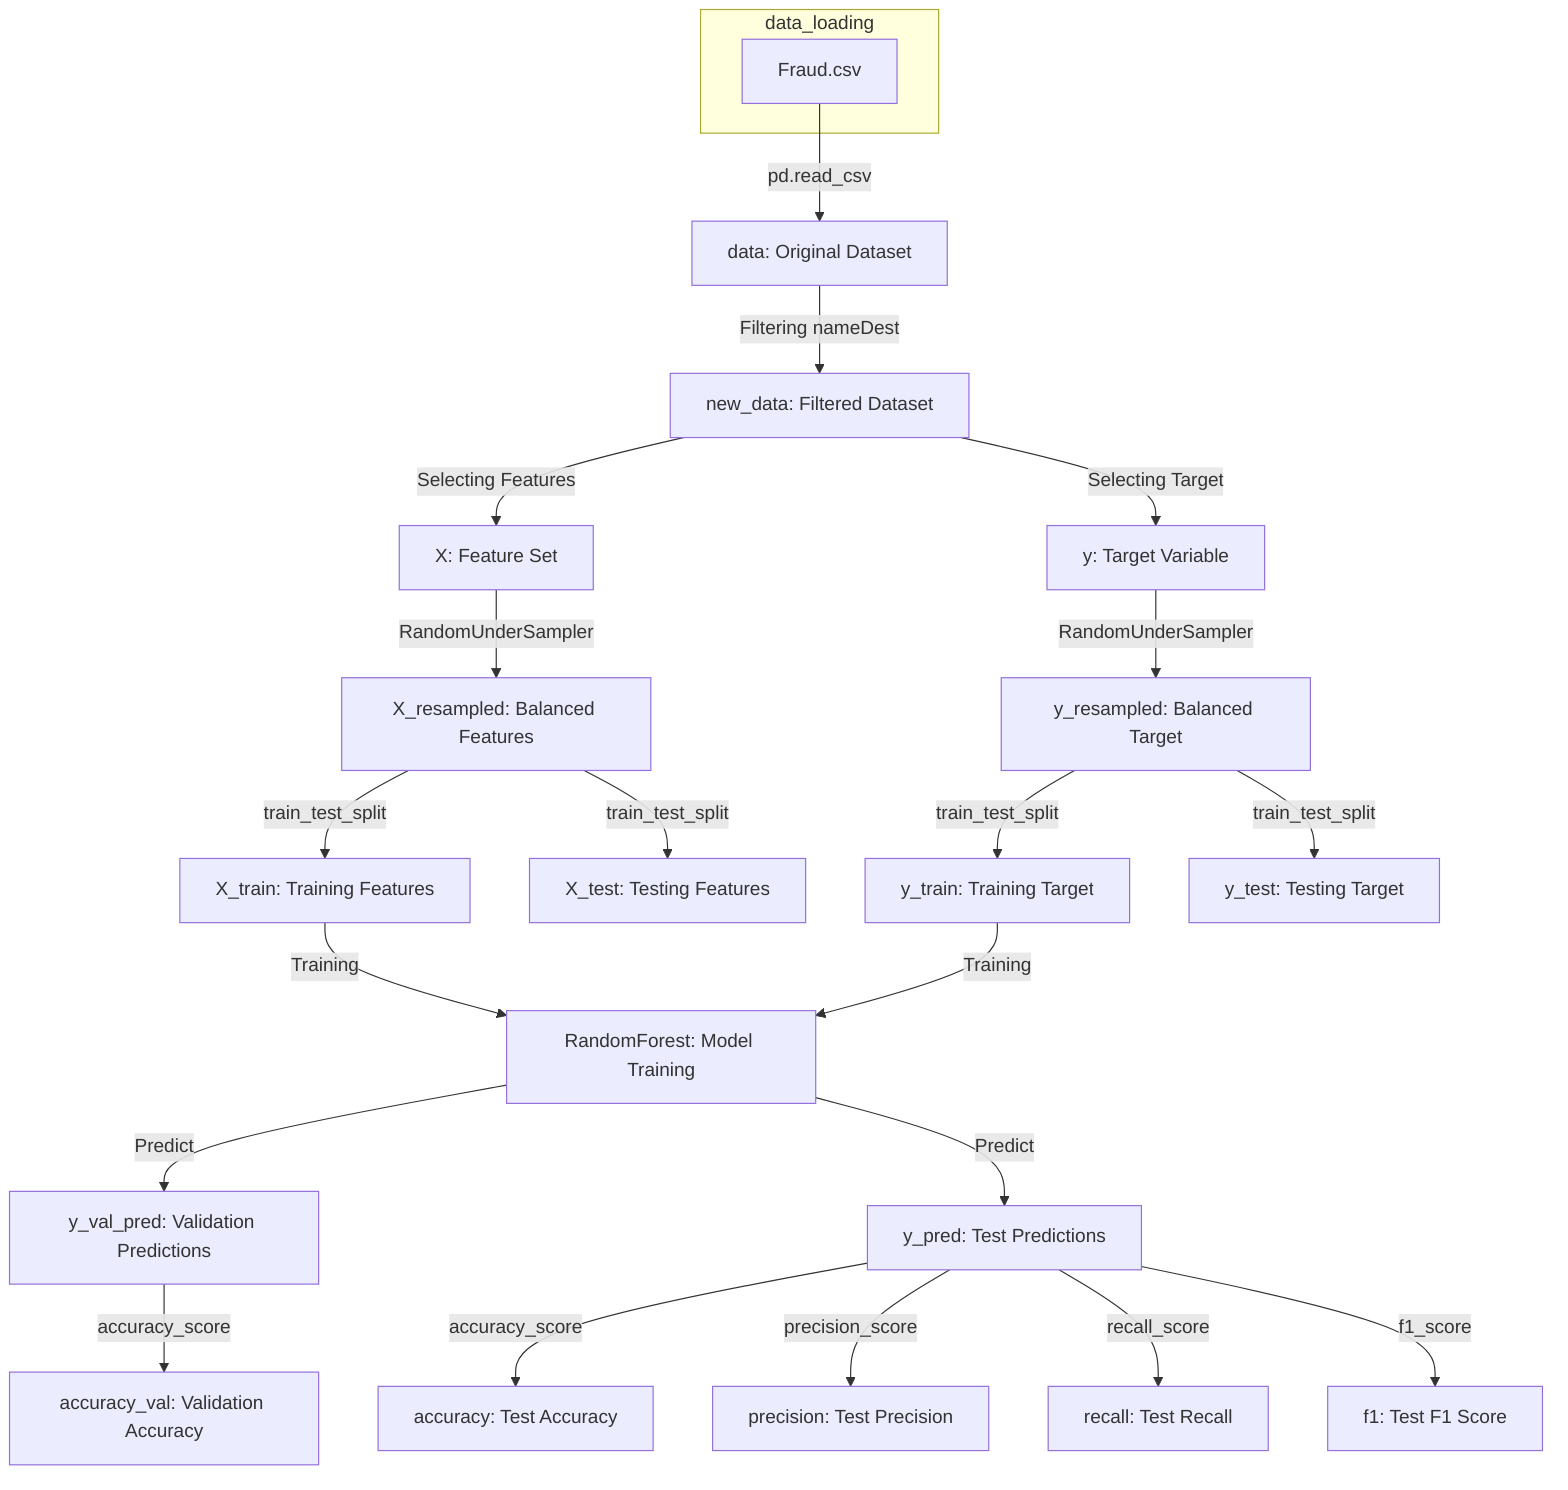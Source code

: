 flowchart TD
    %% Node for loading data
    subgraph data_loading
        A1["Fraud.csv"]
    end
    
    %% Node for initial dataset
    A2["data: Original Dataset"]
    
    %% Node for filtering merchant data
    A3["new_data: Filtered Dataset"]
    
    %% Nodes for feature and target variable selection
    A4["X: Feature Set"]
    A5["y: Target Variable"]
    
    %% Nodes for handling class imbalance
    B1["X_resampled: Balanced Features"]
    B2["y_resampled: Balanced Target"]
    
    %% Nodes for model training and testing split
    C1["X_train: Training Features"]
    C2["X_test: Testing Features"]
    C3["y_train: Training Target"]
    C4["y_test: Testing Target"]
    
    %% Node for RandomForest model
    D1["RandomForest: Model Training"]
    
    %% Nodes for predictions
    E1["y_val_pred: Validation Predictions"]
    E2["y_pred: Test Predictions"]
    
    %% Nodes for metrics
    F1["accuracy_val: Validation Accuracy"]
    F2["accuracy: Test Accuracy"]
    F3["precision: Test Precision"]
    F4["recall: Test Recall"]
    F5["f1: Test F1 Score"]
    
    %% Data Loading
    A1 -->|pd.read_csv| A2
    
    %% Data cleaning and preparation
    A2 -->|Filtering nameDest| A3
    
    %% Feature and Target Selection
    A3 -->|Selecting Features| A4
    A3 -->|Selecting Target| A5
    
    %% Handling Class Imbalance
    A4 -->|RandomUnderSampler| B1
    A5 -->|RandomUnderSampler| B2
    
    %% Splitting Data for Training and Testing
    B1 -->|train_test_split| C1
    B1 -->|train_test_split| C2
    B2 -->|train_test_split| C3
    B2 -->|train_test_split| C4
    
    %% Model Training
    C1 -->|Training| D1
    C3 -->|Training| D1
    
    %% Model Predictions
    D1 -->|Predict| E1
    D1 -->|Predict| E2
    
    %% Evaluate Model
    E1 -->|accuracy_score| F1
    E2 -->|accuracy_score| F2
    E2 -->|precision_score| F3
    E2 -->|recall_score| F4
    E2 -->|f1_score| F5